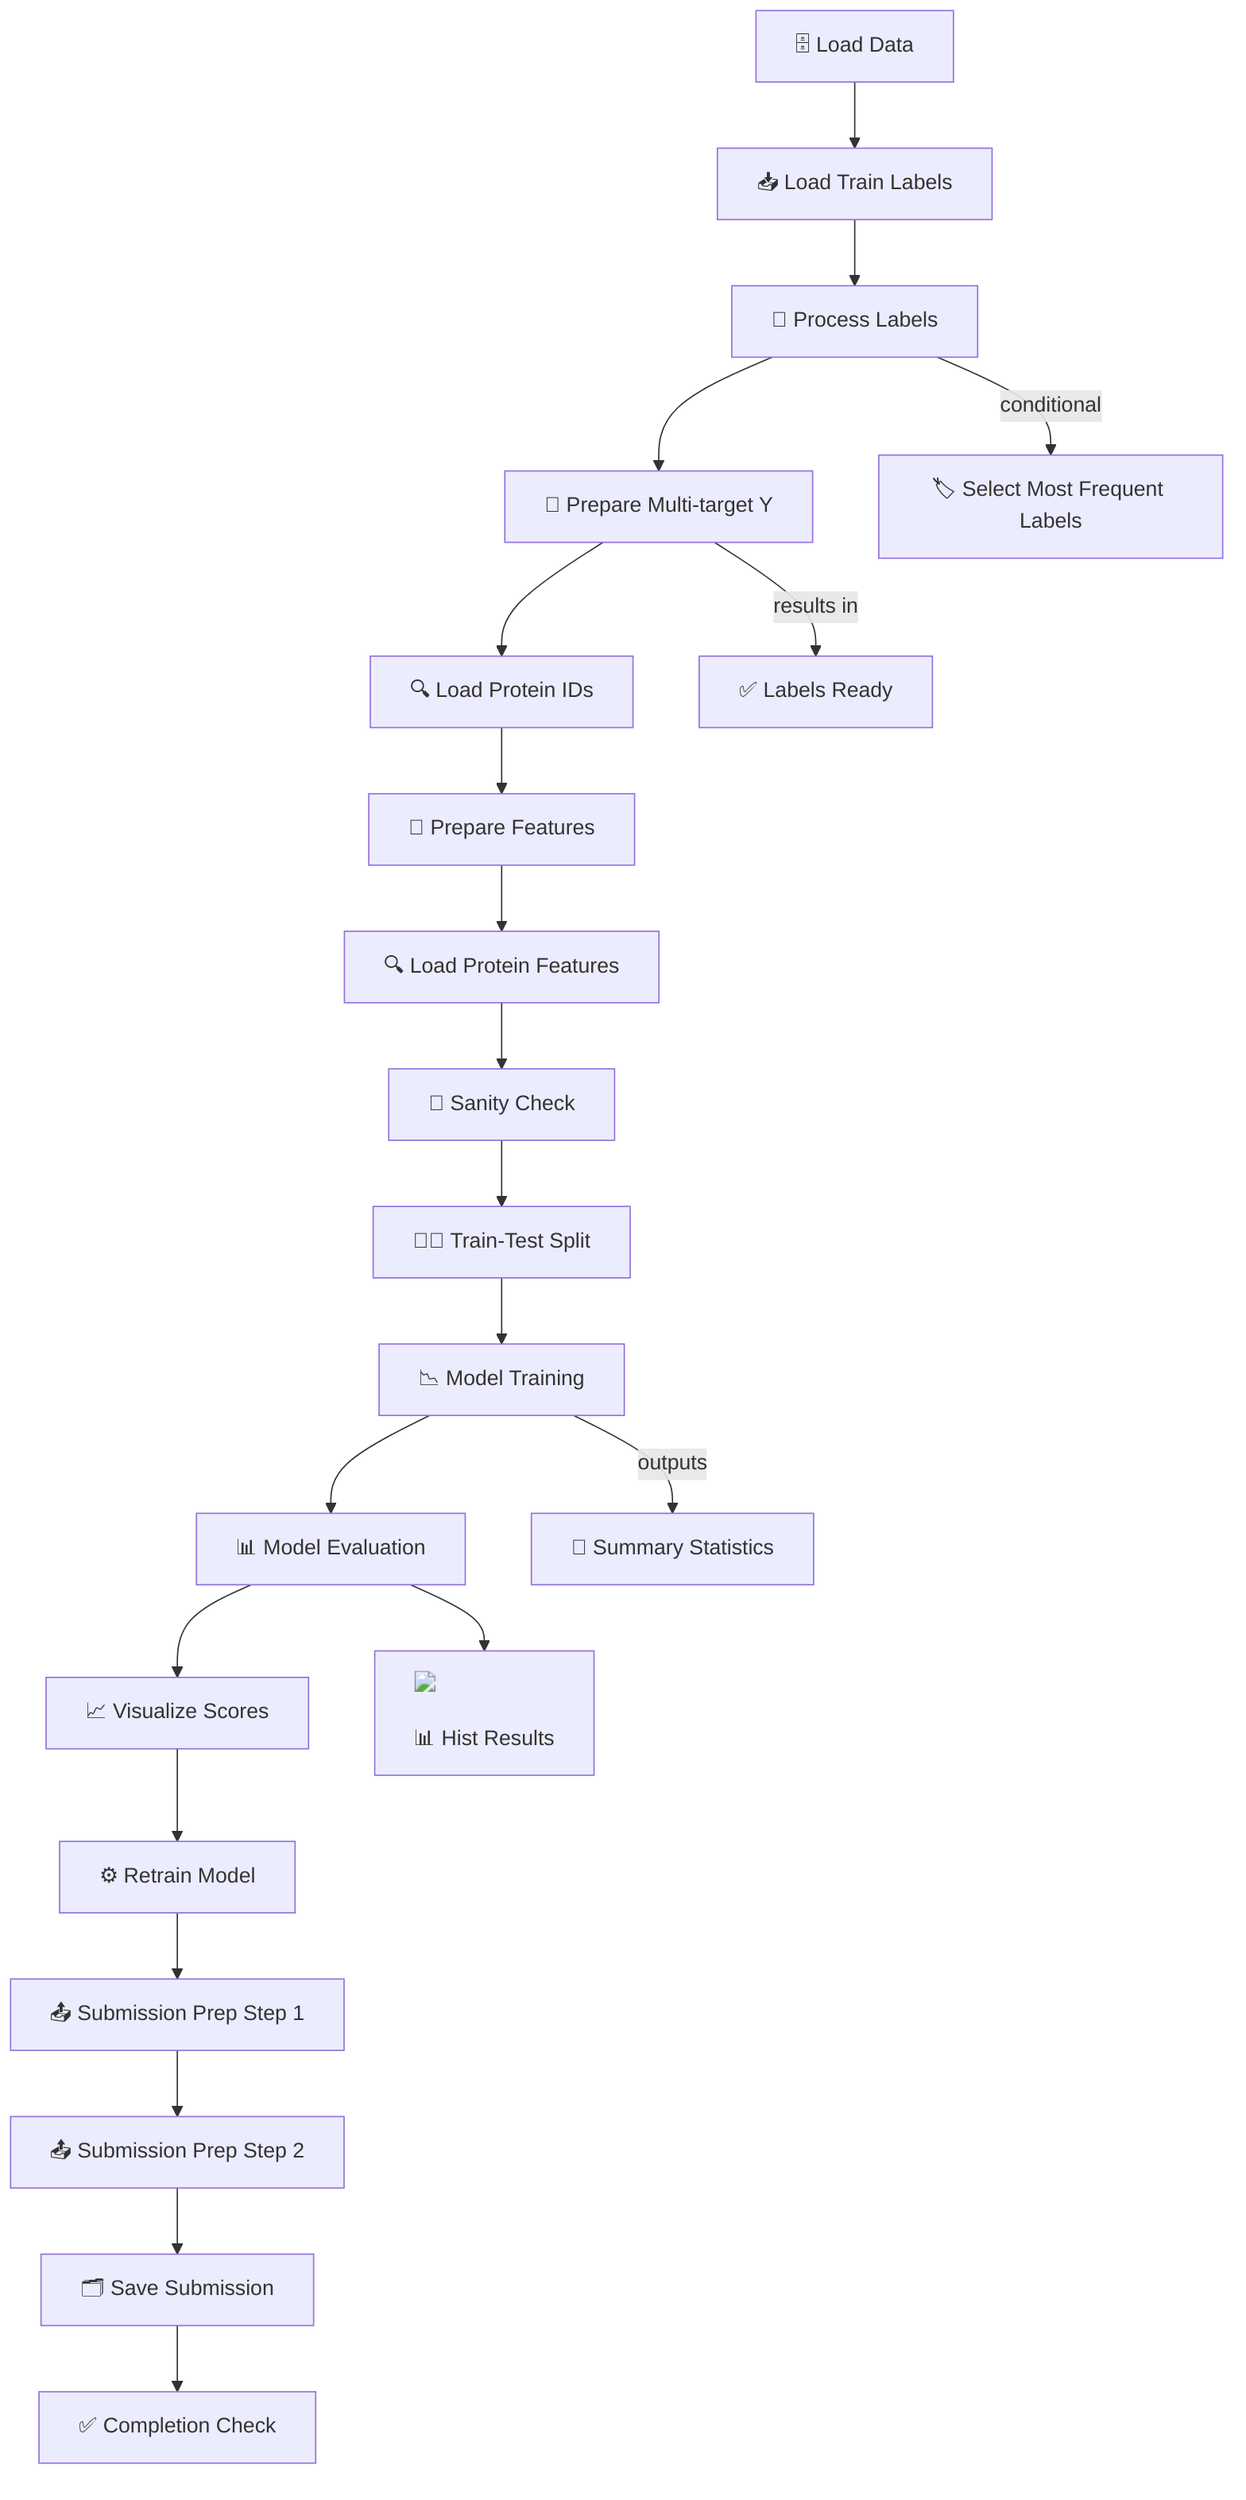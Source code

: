 flowchart TD
    A["🗄️ Load Data"] --> B["📥 Load Train Labels"]
    B --> C["🔄 Process Labels"]
    C --> D["🧪 Prepare Multi-target Y"]
    D --> E["🔍 Load Protein IDs"]
    E --> F["🔄 Prepare Features"]
    F --> G["🔍 Load Protein Features"]
    G --> H["🔄 Sanity Check"]
    H --> I["🧑‍🏫 Train-Test Split"]
    I --> J["📉 Model Training"]
    J --> K["📊 Model Evaluation"]
    K --> L["📈 Visualize Scores"]
    L --> M["⚙️ Retrain Model"]
    M --> N["📤 Submission Prep Step 1"]
    N --> O["📤 Submission Prep Step 2"]
    O --> P["🗂️ Save Submission"]
    P --> Q["✅ Completion Check"]
    
    C -->|conditional| R["🏷️ Select Most Frequent Labels"]
    D -->|results in| S["✅ Labels Ready"]
    J -->|outputs| T["📝 Summary Statistics"]
    
    K --> U["<img src='dummy_plots/hist_template.svg'/> <br/> 📊 Hist Results"]